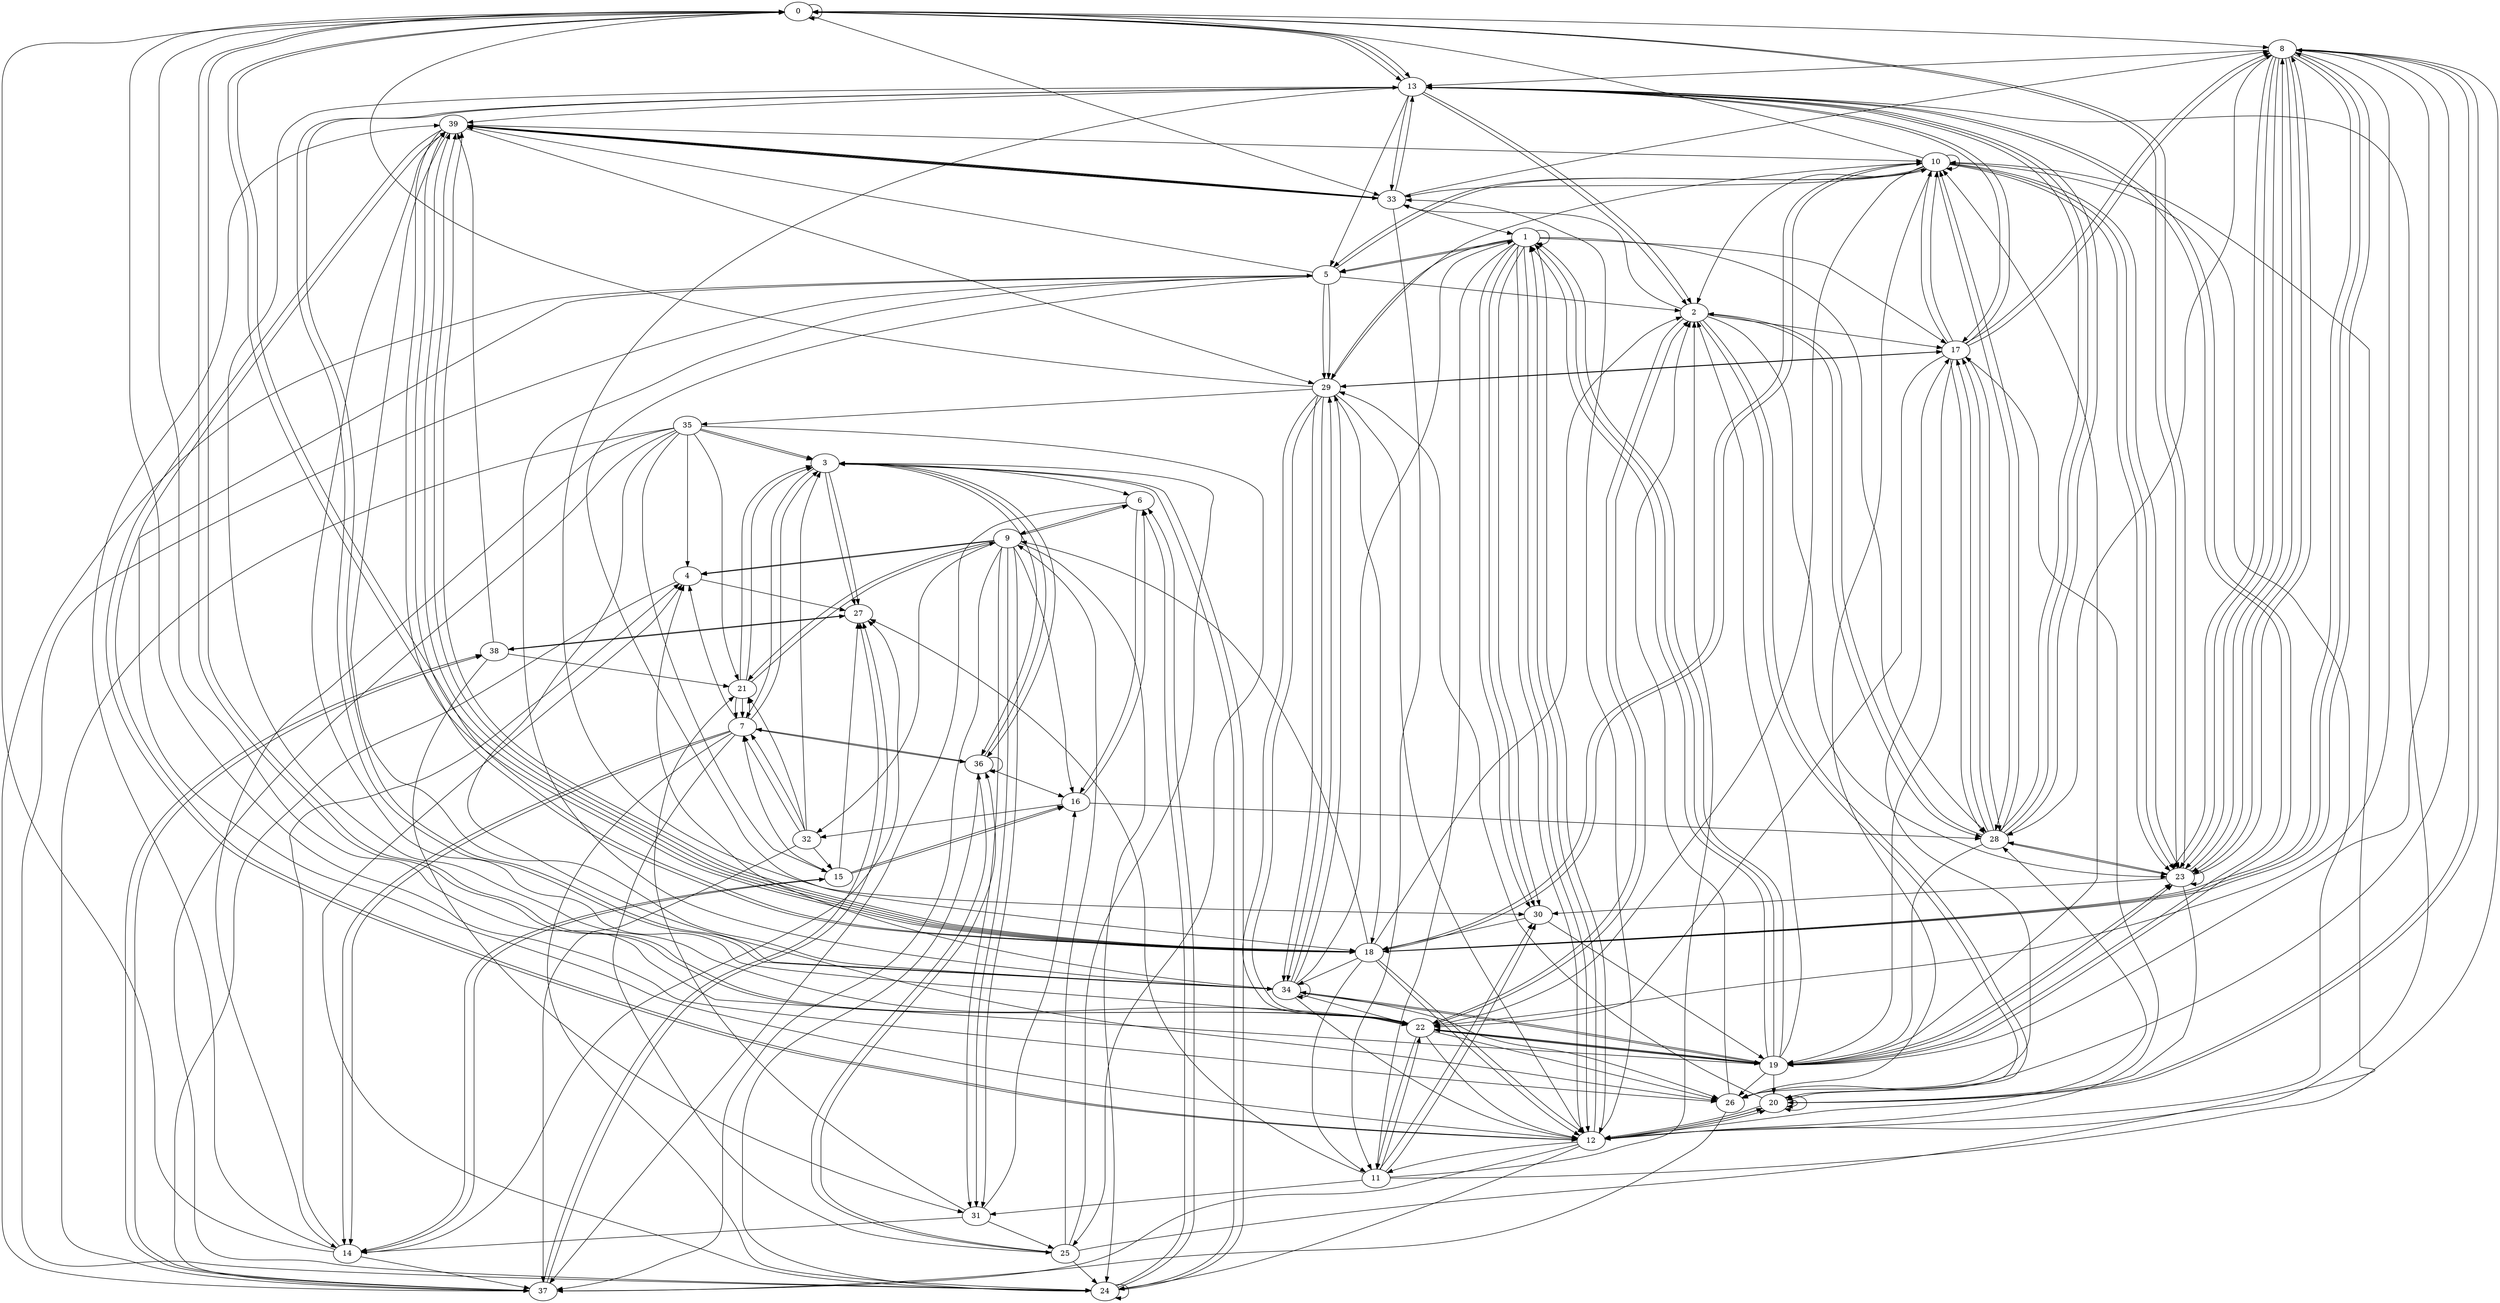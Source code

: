 /* Created by igraph 0.5.4 */
digraph {
  0;
  1;
  2;
  3;
  4;
  5;
  6;
  7;
  8;
  9;
  10;
  11;
  12;
  13;
  14;
  15;
  16;
  17;
  18;
  19;
  20;
  21;
  22;
  23;
  24;
  25;
  26;
  27;
  28;
  29;
  30;
  31;
  32;
  33;
  34;
  35;
  36;
  37;
  38;
  39;

  17 -> 10;
  13 -> 12;
  22 -> 11;
  19 -> 2;
  19 -> 13;
  19 -> 1;
  8 -> 23;
  10 -> 2;
  20 -> 20;
  12 -> 20;
  0 -> 8;
  8 -> 26;
  33 -> 11;
  17 -> 10;
  18 -> 11;
  0 -> 13;
  8 -> 22;
  19 -> 10;
  13 -> 30;
  28 -> 17;
  17 -> 29;
  8 -> 18;
  29 -> 34;
  11 -> 2;
  33 -> 1;
  29 -> 12;
  39 -> 29;
  18 -> 39;
  13 -> 0;
  29 -> 0;
  28 -> 23;
  28 -> 2;
  10 -> 28;
  23 -> 0;
  13 -> 2;
  2 -> 28;
  11 -> 22;
  10 -> 22;
  13 -> 17;
  8 -> 18;
  17 -> 28;
  33 -> 13;
  12 -> 11;
  12 -> 28;
  28 -> 17;
  20 -> 12;
  22 -> 12;
  29 -> 22;
  23 -> 30;
  12 -> 17;
  18 -> 10;
  1 -> 5;
  1 -> 30;
  13 -> 39;
  30 -> 18;
  17 -> 19;
  5 -> 29;
  28 -> 13;
  10 -> 33;
  23 -> 28;
  28 -> 13;
  39 -> 10;
  18 -> 12;
  18 -> 39;
  34 -> 26;
  34 -> 1;
  20 -> 8;
  1 -> 17;
  1 -> 1;
  8 -> 23;
  19 -> 1;
  28 -> 10;
  2 -> 17;
  34 -> 12;
  34 -> 34;
  1 -> 12;
  34 -> 19;
  1 -> 12;
  23 -> 23;
  5 -> 12;
  22 -> 0;
  22 -> 26;
  18 -> 10;
  5 -> 34;
  26 -> 17;
  10 -> 23;
  12 -> 39;
  29 -> 17;
  13 -> 34;
  5 -> 2;
  19 -> 23;
  8 -> 23;
  29 -> 18;
  10 -> 0;
  19 -> 13;
  1 -> 11;
  18 -> 0;
  8 -> 19;
  5 -> 10;
  5 -> 39;
  39 -> 33;
  0 -> 23;
  5 -> 29;
  2 -> 22;
  19 -> 0;
  0 -> 26;
  20 -> 12;
  19 -> 22;
  13 -> 22;
  10 -> 10;
  17 -> 8;
  1 -> 30;
  11 -> 30;
  11 -> 30;
  17 -> 13;
  33 -> 39;
  18 -> 39;
  23 -> 8;
  2 -> 33;
  19 -> 34;
  10 -> 12;
  0 -> 0;
  34 -> 22;
  19 -> 22;
  34 -> 13;
  33 -> 8;
  0 -> 18;
  30 -> 19;
  8 -> 28;
  12 -> 1;
  20 -> 29;
  13 -> 2;
  39 -> 22;
  8 -> 23;
  20 -> 8;
  33 -> 39;
  5 -> 18;
  29 -> 10;
  19 -> 26;
  8 -> 23;
  23 -> 8;
  18 -> 12;
  10 -> 23;
  1 -> 5;
  1 -> 28;
  17 -> 22;
  29 -> 34;
  11 -> 8;
  1 -> 12;
  10 -> 26;
  0 -> 33;
  19 -> 20;
  29 -> 22;
  34 -> 29;
  22 -> 2;
  10 -> 5;
  17 -> 28;
  22 -> 19;
  33 -> 39;
  10 -> 23;
  12 -> 33;
  2 -> 20;
  17 -> 8;
  13 -> 5;
  23 -> 20;
  39 -> 34;
  33 -> 39;
  8 -> 13;
  13 -> 33;
  19 -> 23;
  20 -> 20;
  18 -> 39;
  2 -> 20;
  19 -> 1;
  34 -> 29;
  22 -> 0;
  1 -> 29;
  18 -> 34;
  12 -> 20;
  26 -> 2;
  28 -> 19;
  1 -> 30;
  28 -> 13;
  35 -> 3;
  3 -> 6;
  15 -> 14;
  36 -> 16;
  32 -> 3;
  32 -> 15;
  9 -> 31;
  32 -> 7;
  31 -> 14;
  38 -> 27;
  37 -> 27;
  21 -> 3;
  14 -> 27;
  9 -> 31;
  16 -> 6;
  24 -> 6;
  9 -> 24;
  37 -> 38;
  16 -> 32;
  25 -> 24;
  14 -> 37;
  7 -> 24;
  27 -> 38;
  21 -> 7;
  35 -> 37;
  31 -> 25;
  38 -> 31;
  14 -> 4;
  32 -> 7;
  35 -> 25;
  9 -> 31;
  14 -> 15;
  7 -> 4;
  3 -> 24;
  9 -> 6;
  35 -> 15;
  21 -> 9;
  21 -> 7;
  36 -> 3;
  35 -> 3;
  31 -> 16;
  15 -> 7;
  9 -> 32;
  36 -> 7;
  7 -> 21;
  15 -> 16;
  9 -> 4;
  25 -> 9;
  38 -> 21;
  32 -> 37;
  9 -> 16;
  7 -> 14;
  4 -> 27;
  35 -> 21;
  7 -> 3;
  7 -> 14;
  25 -> 36;
  7 -> 36;
  15 -> 27;
  9 -> 4;
  35 -> 4;
  7 -> 25;
  6 -> 37;
  31 -> 21;
  24 -> 24;
  15 -> 16;
  9 -> 37;
  37 -> 27;
  36 -> 36;
  3 -> 36;
  37 -> 38;
  3 -> 27;
  24 -> 6;
  3 -> 27;
  35 -> 24;
  24 -> 3;
  3 -> 36;
  4 -> 37;
  3 -> 7;
  24 -> 4;
  9 -> 21;
  32 -> 21;
  24 -> 36;
  34 -> 4;
  11 -> 27;
  14 -> 0;
  37 -> 5;
  26 -> 37;
  14 -> 39;
  39 -> 12;
  12 -> 24;
  18 -> 2;
  25 -> 36;
  35 -> 26;
  6 -> 16;
  39 -> 18;
  29 -> 35;
  25 -> 3;
  0 -> 13;
  21 -> 3;
  11 -> 31;
  12 -> 37;
  18 -> 9;
  5 -> 24;
  16 -> 28;
  35 -> 14;
  18 -> 8;
  2 -> 23;
  25 -> 10;
  6 -> 9;
  38 -> 39;
}
